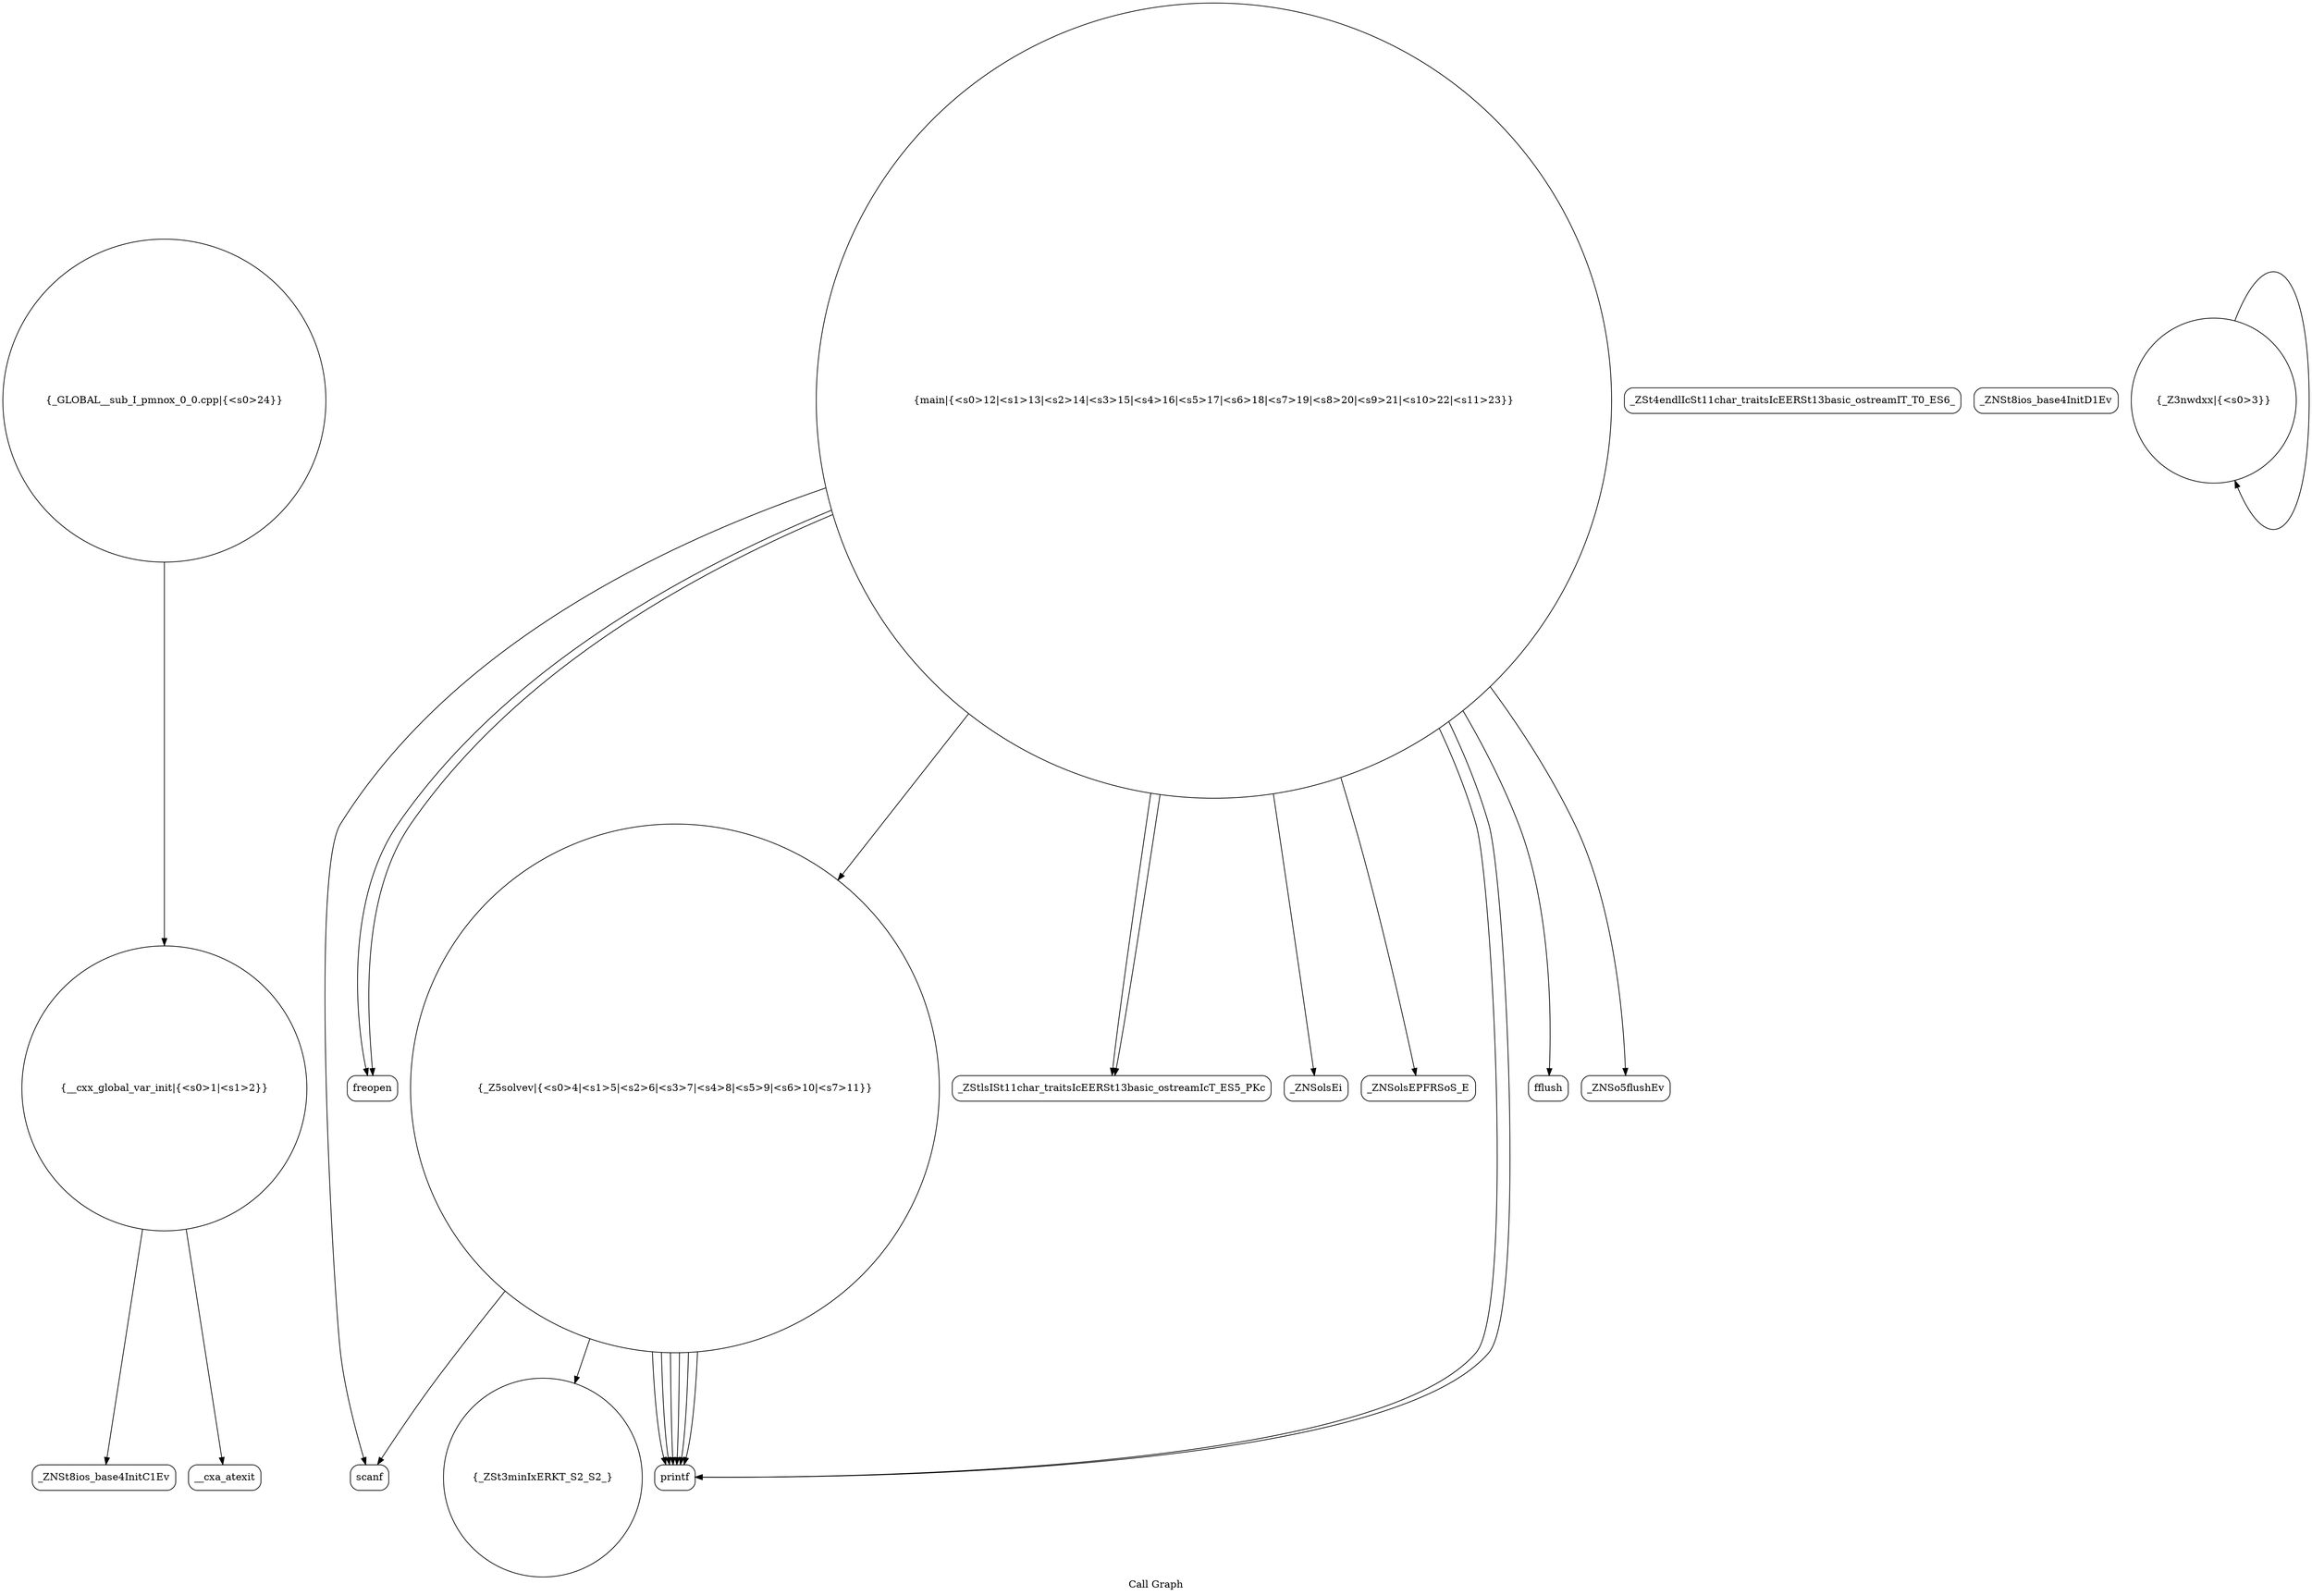 digraph "Call Graph" {
	label="Call Graph";

	Node0x558cb87c85a0 [shape=record,shape=circle,label="{__cxx_global_var_init|{<s0>1|<s1>2}}"];
	Node0x558cb87c85a0:s0 -> Node0x558cb87c8a30[color=black];
	Node0x558cb87c85a0:s1 -> Node0x558cb87c8b30[color=black];
	Node0x558cb87c8d30 [shape=record,shape=Mrecord,label="{printf}"];
	Node0x558cb87c90b0 [shape=record,shape=Mrecord,label="{_ZSt4endlIcSt11char_traitsIcEERSt13basic_ostreamIT_T0_ES6_}"];
	Node0x558cb87c8ab0 [shape=record,shape=Mrecord,label="{_ZNSt8ios_base4InitD1Ev}"];
	Node0x558cb87c8e30 [shape=record,shape=circle,label="{main|{<s0>12|<s1>13|<s2>14|<s3>15|<s4>16|<s5>17|<s6>18|<s7>19|<s8>20|<s9>21|<s10>22|<s11>23}}"];
	Node0x558cb87c8e30:s0 -> Node0x558cb87c8eb0[color=black];
	Node0x558cb87c8e30:s1 -> Node0x558cb87c8eb0[color=black];
	Node0x558cb87c8e30:s2 -> Node0x558cb87c8cb0[color=black];
	Node0x558cb87c8e30:s3 -> Node0x558cb87c8f30[color=black];
	Node0x558cb87c8e30:s4 -> Node0x558cb87c8f30[color=black];
	Node0x558cb87c8e30:s5 -> Node0x558cb87c8fb0[color=black];
	Node0x558cb87c8e30:s6 -> Node0x558cb87c9030[color=black];
	Node0x558cb87c8e30:s7 -> Node0x558cb87c8d30[color=black];
	Node0x558cb87c8e30:s8 -> Node0x558cb87c8c30[color=black];
	Node0x558cb87c8e30:s9 -> Node0x558cb87c8d30[color=black];
	Node0x558cb87c8e30:s10 -> Node0x558cb87c9130[color=black];
	Node0x558cb87c8e30:s11 -> Node0x558cb87c91b0[color=black];
	Node0x558cb87c91b0 [shape=record,shape=Mrecord,label="{_ZNSo5flushEv}"];
	Node0x558cb87c8bb0 [shape=record,shape=circle,label="{_Z3nwdxx|{<s0>3}}"];
	Node0x558cb87c8bb0:s0 -> Node0x558cb87c8bb0[color=black];
	Node0x558cb87c8f30 [shape=record,shape=Mrecord,label="{_ZStlsISt11char_traitsIcEERSt13basic_ostreamIcT_ES5_PKc}"];
	Node0x558cb87c8cb0 [shape=record,shape=Mrecord,label="{scanf}"];
	Node0x558cb87c9030 [shape=record,shape=Mrecord,label="{_ZNSolsEPFRSoS_E}"];
	Node0x558cb87c8a30 [shape=record,shape=Mrecord,label="{_ZNSt8ios_base4InitC1Ev}"];
	Node0x558cb87c8db0 [shape=record,shape=circle,label="{_ZSt3minIxERKT_S2_S2_}"];
	Node0x558cb87c9130 [shape=record,shape=Mrecord,label="{fflush}"];
	Node0x558cb87c8b30 [shape=record,shape=Mrecord,label="{__cxa_atexit}"];
	Node0x558cb87c8eb0 [shape=record,shape=Mrecord,label="{freopen}"];
	Node0x558cb87c9230 [shape=record,shape=circle,label="{_GLOBAL__sub_I_pmnox_0_0.cpp|{<s0>24}}"];
	Node0x558cb87c9230:s0 -> Node0x558cb87c85a0[color=black];
	Node0x558cb87c8c30 [shape=record,shape=circle,label="{_Z5solvev|{<s0>4|<s1>5|<s2>6|<s3>7|<s4>8|<s5>9|<s6>10|<s7>11}}"];
	Node0x558cb87c8c30:s0 -> Node0x558cb87c8cb0[color=black];
	Node0x558cb87c8c30:s1 -> Node0x558cb87c8d30[color=black];
	Node0x558cb87c8c30:s2 -> Node0x558cb87c8d30[color=black];
	Node0x558cb87c8c30:s3 -> Node0x558cb87c8d30[color=black];
	Node0x558cb87c8c30:s4 -> Node0x558cb87c8d30[color=black];
	Node0x558cb87c8c30:s5 -> Node0x558cb87c8db0[color=black];
	Node0x558cb87c8c30:s6 -> Node0x558cb87c8d30[color=black];
	Node0x558cb87c8c30:s7 -> Node0x558cb87c8d30[color=black];
	Node0x558cb87c8fb0 [shape=record,shape=Mrecord,label="{_ZNSolsEi}"];
}
